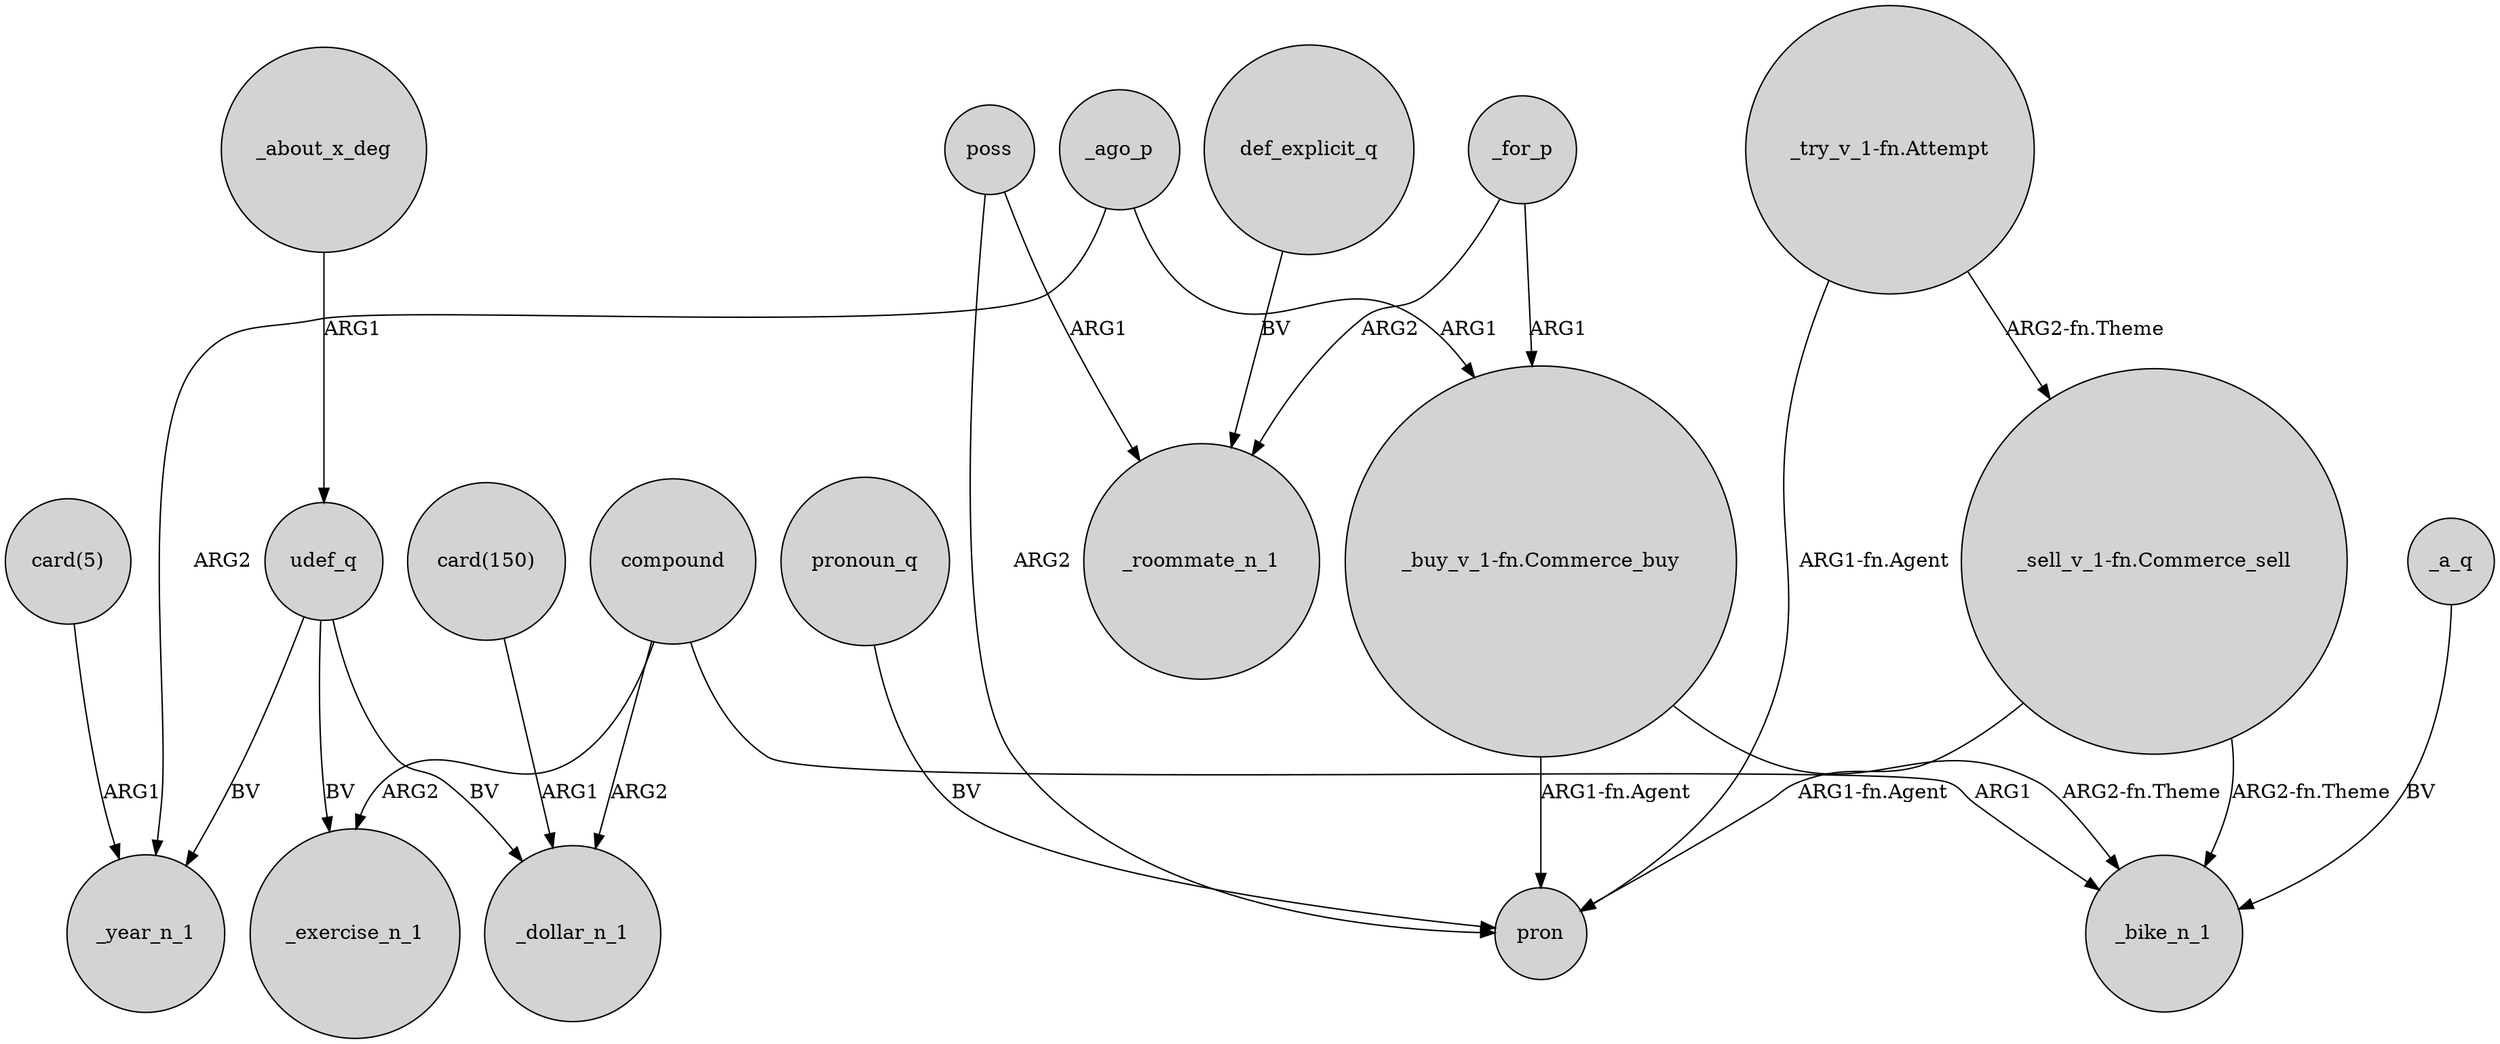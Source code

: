 digraph {
	node [shape=circle style=filled]
	compound -> _exercise_n_1 [label=ARG2]
	poss -> pron [label=ARG2]
	"card(5)" -> _year_n_1 [label=ARG1]
	"_buy_v_1-fn.Commerce_buy" -> pron [label="ARG1-fn.Agent"]
	_for_p -> _roommate_n_1 [label=ARG2]
	"card(150)" -> _dollar_n_1 [label=ARG1]
	poss -> _roommate_n_1 [label=ARG1]
	_about_x_deg -> udef_q [label=ARG1]
	pronoun_q -> pron [label=BV]
	_ago_p -> _year_n_1 [label=ARG2]
	_a_q -> _bike_n_1 [label=BV]
	_for_p -> "_buy_v_1-fn.Commerce_buy" [label=ARG1]
	def_explicit_q -> _roommate_n_1 [label=BV]
	_ago_p -> "_buy_v_1-fn.Commerce_buy" [label=ARG1]
	"_try_v_1-fn.Attempt" -> pron [label="ARG1-fn.Agent"]
	"_buy_v_1-fn.Commerce_buy" -> _bike_n_1 [label="ARG2-fn.Theme"]
	"_sell_v_1-fn.Commerce_sell" -> _bike_n_1 [label="ARG2-fn.Theme"]
	"_try_v_1-fn.Attempt" -> "_sell_v_1-fn.Commerce_sell" [label="ARG2-fn.Theme"]
	udef_q -> _year_n_1 [label=BV]
	udef_q -> _exercise_n_1 [label=BV]
	"_sell_v_1-fn.Commerce_sell" -> pron [label="ARG1-fn.Agent"]
	compound -> _dollar_n_1 [label=ARG2]
	compound -> _bike_n_1 [label=ARG1]
	udef_q -> _dollar_n_1 [label=BV]
}
